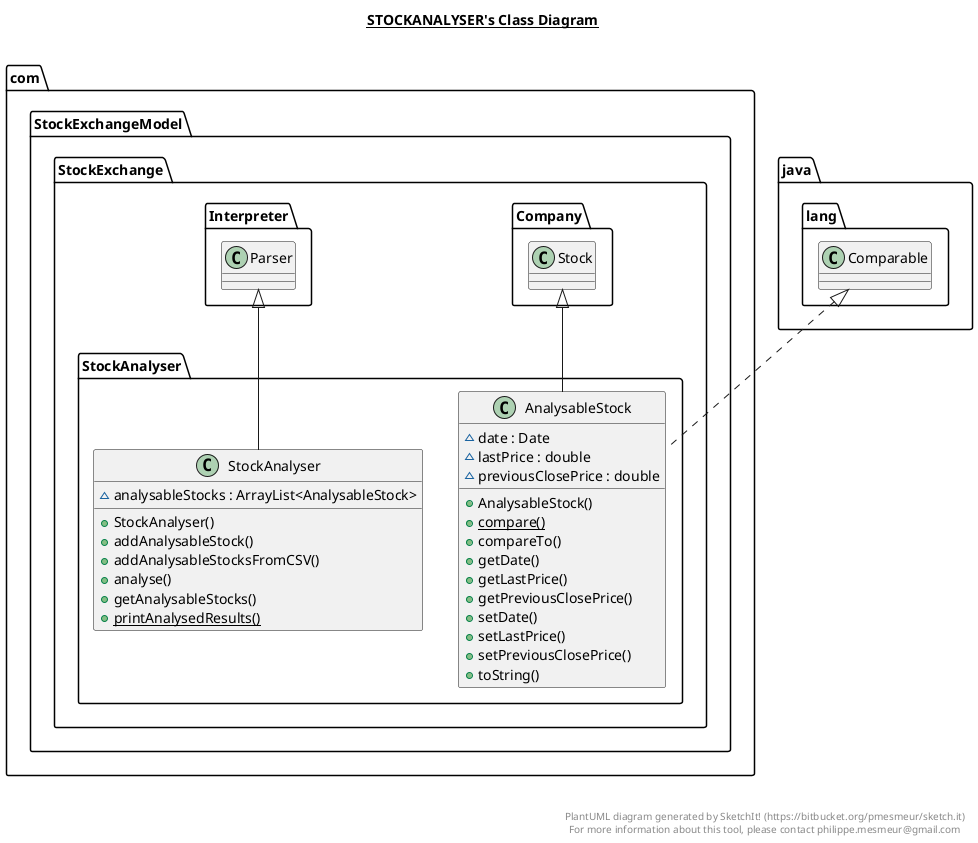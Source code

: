 @startuml

title __STOCKANALYSER's Class Diagram__\n

  namespace com.StockExchangeModel {
    namespace StockExchange {
      namespace StockAnalyser {
        class com.StockExchangeModel.StockExchange.StockAnalyser.AnalysableStock {
            ~ date : Date
            ~ lastPrice : double
            ~ previousClosePrice : double
            + AnalysableStock()
            {static} + compare()
            + compareTo()
            + getDate()
            + getLastPrice()
            + getPreviousClosePrice()
            + setDate()
            + setLastPrice()
            + setPreviousClosePrice()
            + toString()
        }
        class com.StockExchangeModel.StockExchange.StockAnalyser.StockAnalyser {
            ~ analysableStocks : ArrayList<AnalysableStock>
            + StockAnalyser()
            + addAnalysableStock()
            + addAnalysableStocksFromCSV()
            + analyse()
            + getAnalysableStocks()
            {static} + printAnalysedResults()
        }
      }
    }
  }
  

  com.StockExchangeModel.StockExchange.StockAnalyser.AnalysableStock .up.|> java.lang.Comparable
  com.StockExchangeModel.StockExchange.StockAnalyser.AnalysableStock -up-|> com.StockExchangeModel.StockExchange.Company.Stock
  com.StockExchangeModel.StockExchange.StockAnalyser.StockAnalyser -up-|> com.StockExchangeModel.StockExchange.Interpreter.Parser


right footer


PlantUML diagram generated by SketchIt! (https://bitbucket.org/pmesmeur/sketch.it)
For more information about this tool, please contact philippe.mesmeur@gmail.com
endfooter

@enduml
